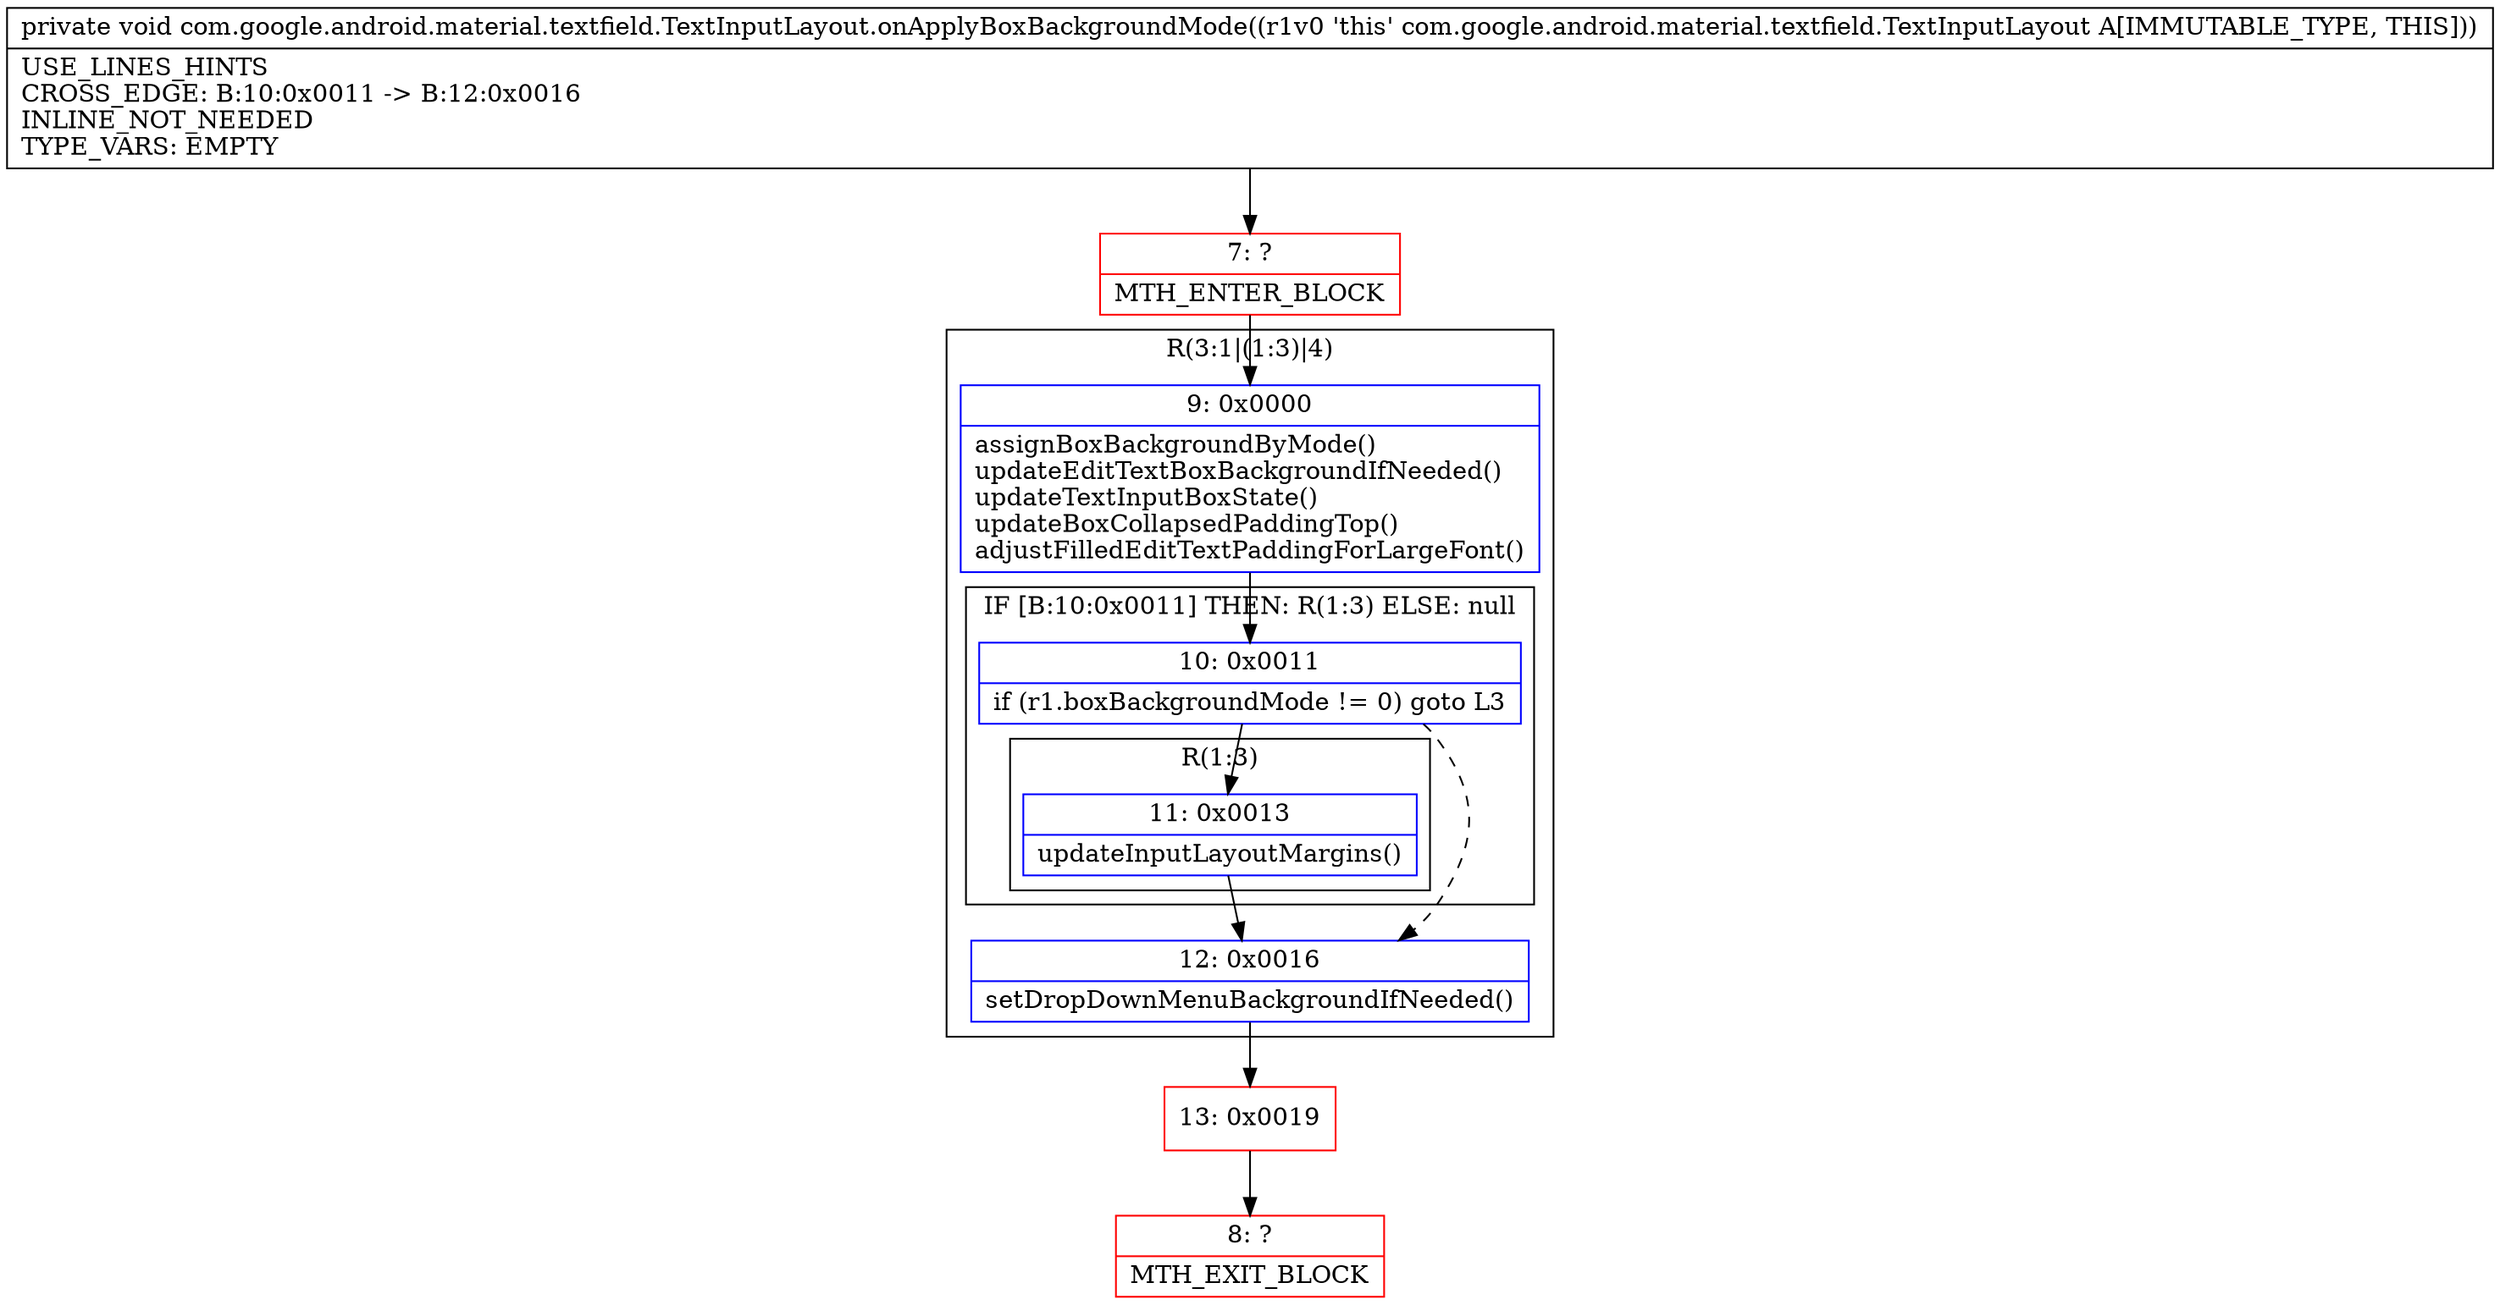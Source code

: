 digraph "CFG forcom.google.android.material.textfield.TextInputLayout.onApplyBoxBackgroundMode()V" {
subgraph cluster_Region_97914755 {
label = "R(3:1|(1:3)|4)";
node [shape=record,color=blue];
Node_9 [shape=record,label="{9\:\ 0x0000|assignBoxBackgroundByMode()\lupdateEditTextBoxBackgroundIfNeeded()\lupdateTextInputBoxState()\lupdateBoxCollapsedPaddingTop()\ladjustFilledEditTextPaddingForLargeFont()\l}"];
subgraph cluster_IfRegion_2130798901 {
label = "IF [B:10:0x0011] THEN: R(1:3) ELSE: null";
node [shape=record,color=blue];
Node_10 [shape=record,label="{10\:\ 0x0011|if (r1.boxBackgroundMode != 0) goto L3\l}"];
subgraph cluster_Region_1446334493 {
label = "R(1:3)";
node [shape=record,color=blue];
Node_11 [shape=record,label="{11\:\ 0x0013|updateInputLayoutMargins()\l}"];
}
}
Node_12 [shape=record,label="{12\:\ 0x0016|setDropDownMenuBackgroundIfNeeded()\l}"];
}
Node_7 [shape=record,color=red,label="{7\:\ ?|MTH_ENTER_BLOCK\l}"];
Node_13 [shape=record,color=red,label="{13\:\ 0x0019}"];
Node_8 [shape=record,color=red,label="{8\:\ ?|MTH_EXIT_BLOCK\l}"];
MethodNode[shape=record,label="{private void com.google.android.material.textfield.TextInputLayout.onApplyBoxBackgroundMode((r1v0 'this' com.google.android.material.textfield.TextInputLayout A[IMMUTABLE_TYPE, THIS]))  | USE_LINES_HINTS\lCROSS_EDGE: B:10:0x0011 \-\> B:12:0x0016\lINLINE_NOT_NEEDED\lTYPE_VARS: EMPTY\l}"];
MethodNode -> Node_7;Node_9 -> Node_10;
Node_10 -> Node_11;
Node_10 -> Node_12[style=dashed];
Node_11 -> Node_12;
Node_12 -> Node_13;
Node_7 -> Node_9;
Node_13 -> Node_8;
}

